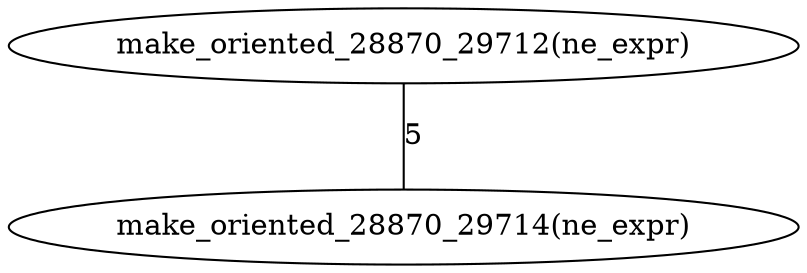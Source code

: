 graph G {
0[label="make_oriented_28870_29714(ne_expr)"];
1[label="make_oriented_28870_29712(ne_expr)"];
1--0 [label="5"];
}
